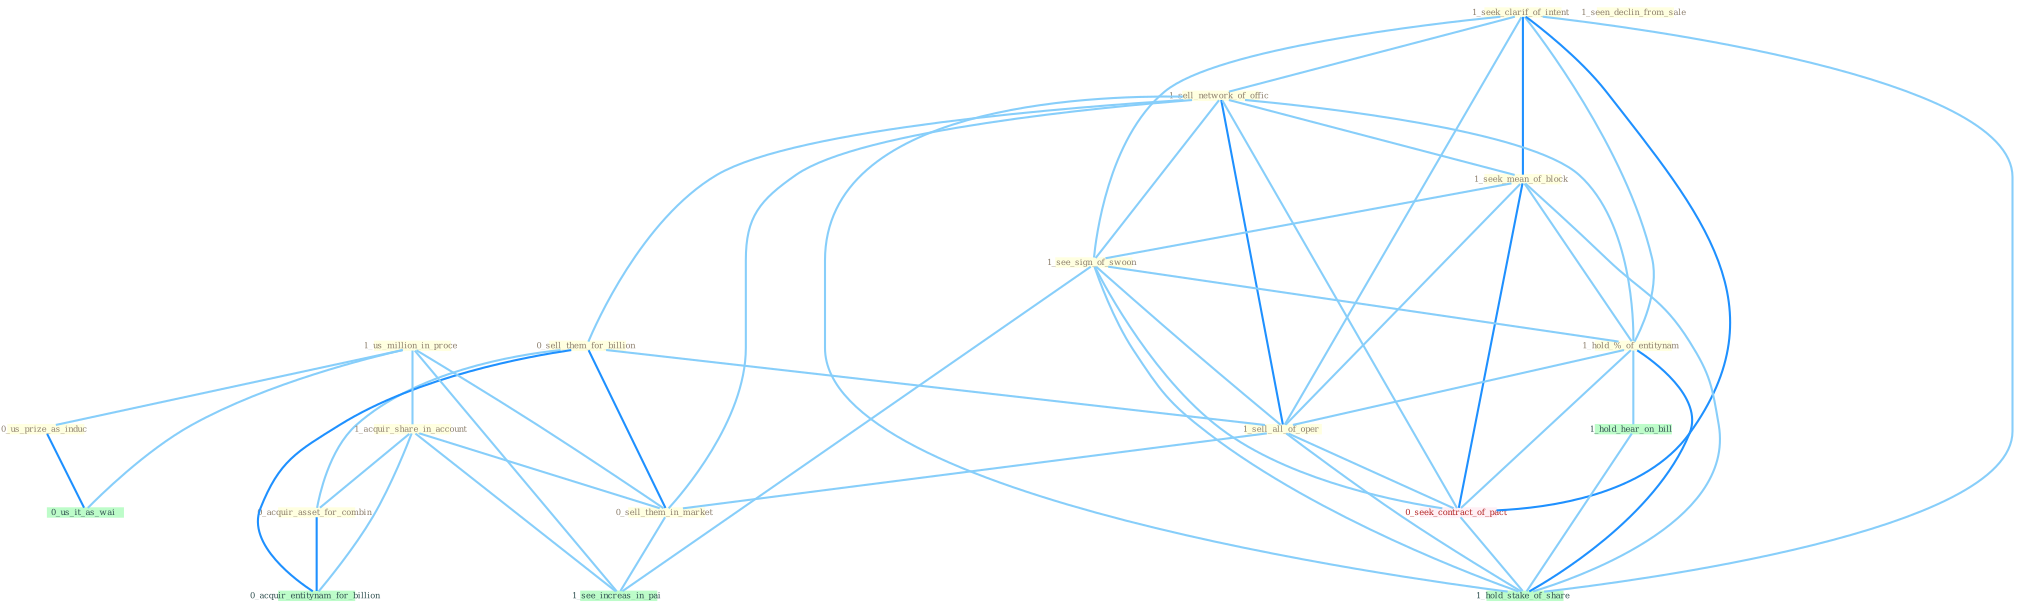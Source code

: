 Graph G{ 
    node
    [shape=polygon,style=filled,width=.5,height=.06,color="#BDFCC9",fixedsize=true,fontsize=4,
    fontcolor="#2f4f4f"];
    {node
    [color="#ffffe0", fontcolor="#8b7d6b"] "1_seek_clarif_of_intent " "1_sell_network_of_offic " "0_sell_them_for_billion " "1_us_million_in_proce " "1_seek_mean_of_block " "0_us_prize_as_induc " "1_acquir_share_in_account " "0_acquir_asset_for_combin " "1_see_sign_of_swoon " "1_seen_declin_from_sale " "1_hold_%_of_entitynam " "1_sell_all_of_oper " "0_sell_them_in_market "}
{node [color="#fff0f5", fontcolor="#b22222"] "0_seek_contract_of_pact "}
edge [color="#B0E2FF"];

	"1_seek_clarif_of_intent " -- "1_sell_network_of_offic " [w="1", color="#87cefa" ];
	"1_seek_clarif_of_intent " -- "1_seek_mean_of_block " [w="2", color="#1e90ff" , len=0.8];
	"1_seek_clarif_of_intent " -- "1_see_sign_of_swoon " [w="1", color="#87cefa" ];
	"1_seek_clarif_of_intent " -- "1_hold_%_of_entitynam " [w="1", color="#87cefa" ];
	"1_seek_clarif_of_intent " -- "1_sell_all_of_oper " [w="1", color="#87cefa" ];
	"1_seek_clarif_of_intent " -- "0_seek_contract_of_pact " [w="2", color="#1e90ff" , len=0.8];
	"1_seek_clarif_of_intent " -- "1_hold_stake_of_share " [w="1", color="#87cefa" ];
	"1_sell_network_of_offic " -- "0_sell_them_for_billion " [w="1", color="#87cefa" ];
	"1_sell_network_of_offic " -- "1_seek_mean_of_block " [w="1", color="#87cefa" ];
	"1_sell_network_of_offic " -- "1_see_sign_of_swoon " [w="1", color="#87cefa" ];
	"1_sell_network_of_offic " -- "1_hold_%_of_entitynam " [w="1", color="#87cefa" ];
	"1_sell_network_of_offic " -- "1_sell_all_of_oper " [w="2", color="#1e90ff" , len=0.8];
	"1_sell_network_of_offic " -- "0_sell_them_in_market " [w="1", color="#87cefa" ];
	"1_sell_network_of_offic " -- "0_seek_contract_of_pact " [w="1", color="#87cefa" ];
	"1_sell_network_of_offic " -- "1_hold_stake_of_share " [w="1", color="#87cefa" ];
	"0_sell_them_for_billion " -- "0_acquir_asset_for_combin " [w="1", color="#87cefa" ];
	"0_sell_them_for_billion " -- "1_sell_all_of_oper " [w="1", color="#87cefa" ];
	"0_sell_them_for_billion " -- "0_sell_them_in_market " [w="2", color="#1e90ff" , len=0.8];
	"0_sell_them_for_billion " -- "0_acquir_entitynam_for_billion " [w="2", color="#1e90ff" , len=0.8];
	"1_us_million_in_proce " -- "0_us_prize_as_induc " [w="1", color="#87cefa" ];
	"1_us_million_in_proce " -- "1_acquir_share_in_account " [w="1", color="#87cefa" ];
	"1_us_million_in_proce " -- "0_sell_them_in_market " [w="1", color="#87cefa" ];
	"1_us_million_in_proce " -- "0_us_it_as_wai " [w="1", color="#87cefa" ];
	"1_us_million_in_proce " -- "1_see_increas_in_pai " [w="1", color="#87cefa" ];
	"1_seek_mean_of_block " -- "1_see_sign_of_swoon " [w="1", color="#87cefa" ];
	"1_seek_mean_of_block " -- "1_hold_%_of_entitynam " [w="1", color="#87cefa" ];
	"1_seek_mean_of_block " -- "1_sell_all_of_oper " [w="1", color="#87cefa" ];
	"1_seek_mean_of_block " -- "0_seek_contract_of_pact " [w="2", color="#1e90ff" , len=0.8];
	"1_seek_mean_of_block " -- "1_hold_stake_of_share " [w="1", color="#87cefa" ];
	"0_us_prize_as_induc " -- "0_us_it_as_wai " [w="2", color="#1e90ff" , len=0.8];
	"1_acquir_share_in_account " -- "0_acquir_asset_for_combin " [w="1", color="#87cefa" ];
	"1_acquir_share_in_account " -- "0_sell_them_in_market " [w="1", color="#87cefa" ];
	"1_acquir_share_in_account " -- "0_acquir_entitynam_for_billion " [w="1", color="#87cefa" ];
	"1_acquir_share_in_account " -- "1_see_increas_in_pai " [w="1", color="#87cefa" ];
	"0_acquir_asset_for_combin " -- "0_acquir_entitynam_for_billion " [w="2", color="#1e90ff" , len=0.8];
	"1_see_sign_of_swoon " -- "1_hold_%_of_entitynam " [w="1", color="#87cefa" ];
	"1_see_sign_of_swoon " -- "1_sell_all_of_oper " [w="1", color="#87cefa" ];
	"1_see_sign_of_swoon " -- "0_seek_contract_of_pact " [w="1", color="#87cefa" ];
	"1_see_sign_of_swoon " -- "1_see_increas_in_pai " [w="1", color="#87cefa" ];
	"1_see_sign_of_swoon " -- "1_hold_stake_of_share " [w="1", color="#87cefa" ];
	"1_hold_%_of_entitynam " -- "1_sell_all_of_oper " [w="1", color="#87cefa" ];
	"1_hold_%_of_entitynam " -- "0_seek_contract_of_pact " [w="1", color="#87cefa" ];
	"1_hold_%_of_entitynam " -- "1_hold_hear_on_bill " [w="1", color="#87cefa" ];
	"1_hold_%_of_entitynam " -- "1_hold_stake_of_share " [w="2", color="#1e90ff" , len=0.8];
	"1_sell_all_of_oper " -- "0_sell_them_in_market " [w="1", color="#87cefa" ];
	"1_sell_all_of_oper " -- "0_seek_contract_of_pact " [w="1", color="#87cefa" ];
	"1_sell_all_of_oper " -- "1_hold_stake_of_share " [w="1", color="#87cefa" ];
	"0_sell_them_in_market " -- "1_see_increas_in_pai " [w="1", color="#87cefa" ];
	"0_seek_contract_of_pact " -- "1_hold_stake_of_share " [w="1", color="#87cefa" ];
	"1_hold_hear_on_bill " -- "1_hold_stake_of_share " [w="1", color="#87cefa" ];
}